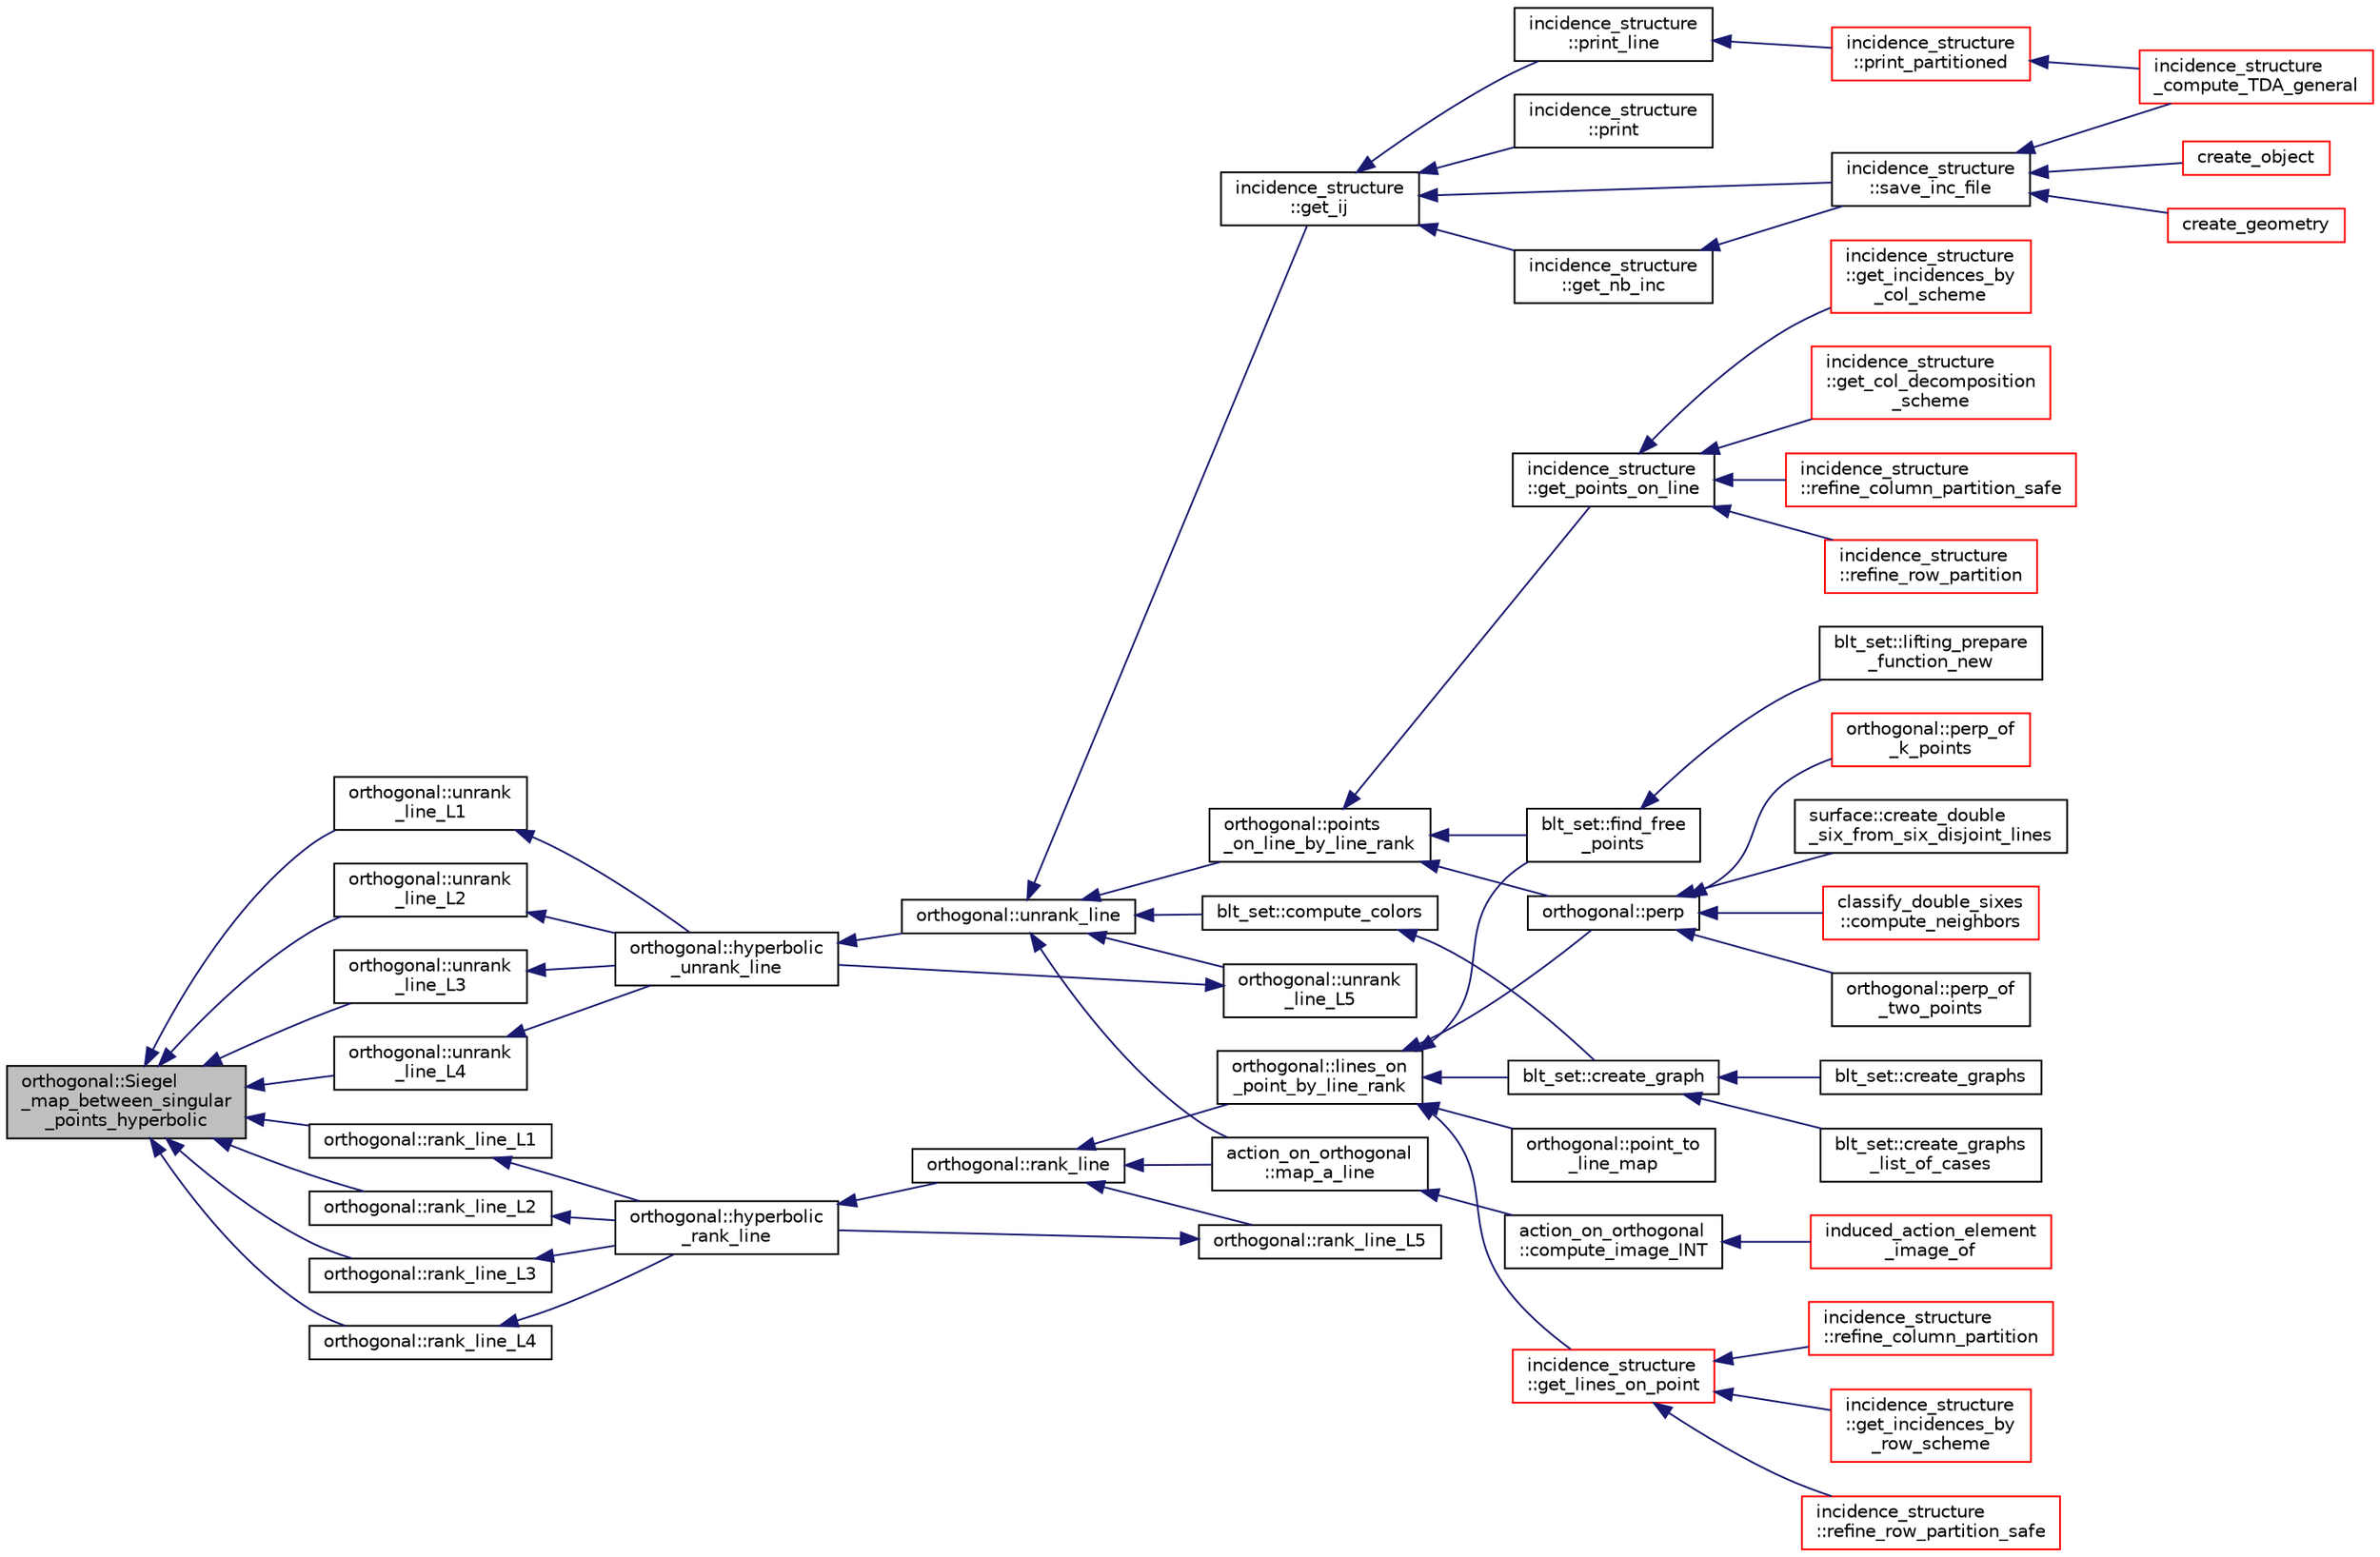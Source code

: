 digraph "orthogonal::Siegel_map_between_singular_points_hyperbolic"
{
  edge [fontname="Helvetica",fontsize="10",labelfontname="Helvetica",labelfontsize="10"];
  node [fontname="Helvetica",fontsize="10",shape=record];
  rankdir="LR";
  Node41446 [label="orthogonal::Siegel\l_map_between_singular\l_points_hyperbolic",height=0.2,width=0.4,color="black", fillcolor="grey75", style="filled", fontcolor="black"];
  Node41446 -> Node41447 [dir="back",color="midnightblue",fontsize="10",style="solid",fontname="Helvetica"];
  Node41447 [label="orthogonal::unrank\l_line_L1",height=0.2,width=0.4,color="black", fillcolor="white", style="filled",URL="$d7/daa/classorthogonal.html#aca204928ad9c6c2d9e9afe2ea5af6d60"];
  Node41447 -> Node41448 [dir="back",color="midnightblue",fontsize="10",style="solid",fontname="Helvetica"];
  Node41448 [label="orthogonal::hyperbolic\l_unrank_line",height=0.2,width=0.4,color="black", fillcolor="white", style="filled",URL="$d7/daa/classorthogonal.html#a94952194cdcc478feb676e97e2e272f2"];
  Node41448 -> Node41449 [dir="back",color="midnightblue",fontsize="10",style="solid",fontname="Helvetica"];
  Node41449 [label="orthogonal::unrank_line",height=0.2,width=0.4,color="black", fillcolor="white", style="filled",URL="$d7/daa/classorthogonal.html#a27fec576f6e11b80dd4503fa3cf7611e"];
  Node41449 -> Node41450 [dir="back",color="midnightblue",fontsize="10",style="solid",fontname="Helvetica"];
  Node41450 [label="blt_set::compute_colors",height=0.2,width=0.4,color="black", fillcolor="white", style="filled",URL="$d1/d3d/classblt__set.html#a6629b3a1a50c0f2736034abaea6f7d63"];
  Node41450 -> Node41451 [dir="back",color="midnightblue",fontsize="10",style="solid",fontname="Helvetica"];
  Node41451 [label="blt_set::create_graph",height=0.2,width=0.4,color="black", fillcolor="white", style="filled",URL="$d1/d3d/classblt__set.html#ae92249ece99ffbc92e93e49cd5d5dccf"];
  Node41451 -> Node41452 [dir="back",color="midnightblue",fontsize="10",style="solid",fontname="Helvetica"];
  Node41452 [label="blt_set::create_graphs",height=0.2,width=0.4,color="black", fillcolor="white", style="filled",URL="$d1/d3d/classblt__set.html#a3f1d4a8ed15875c47b327949f26a4533"];
  Node41451 -> Node41453 [dir="back",color="midnightblue",fontsize="10",style="solid",fontname="Helvetica"];
  Node41453 [label="blt_set::create_graphs\l_list_of_cases",height=0.2,width=0.4,color="black", fillcolor="white", style="filled",URL="$d1/d3d/classblt__set.html#a91ad531d4154bd887182dbd6121476f3"];
  Node41449 -> Node41454 [dir="back",color="midnightblue",fontsize="10",style="solid",fontname="Helvetica"];
  Node41454 [label="orthogonal::points\l_on_line_by_line_rank",height=0.2,width=0.4,color="black", fillcolor="white", style="filled",URL="$d7/daa/classorthogonal.html#aec3f511b69d0a28340f93d6f904c5daa"];
  Node41454 -> Node41455 [dir="back",color="midnightblue",fontsize="10",style="solid",fontname="Helvetica"];
  Node41455 [label="blt_set::find_free\l_points",height=0.2,width=0.4,color="black", fillcolor="white", style="filled",URL="$d1/d3d/classblt__set.html#a71f82dd3dc4a901ea2a0949d2f1af302"];
  Node41455 -> Node41456 [dir="back",color="midnightblue",fontsize="10",style="solid",fontname="Helvetica"];
  Node41456 [label="blt_set::lifting_prepare\l_function_new",height=0.2,width=0.4,color="black", fillcolor="white", style="filled",URL="$d1/d3d/classblt__set.html#a1314b7c0a3b78ba54c0f61a397d8afce"];
  Node41454 -> Node41457 [dir="back",color="midnightblue",fontsize="10",style="solid",fontname="Helvetica"];
  Node41457 [label="orthogonal::perp",height=0.2,width=0.4,color="black", fillcolor="white", style="filled",URL="$d7/daa/classorthogonal.html#ae80e0fa8d1e8caddb9afbb466e3d3189"];
  Node41457 -> Node41458 [dir="back",color="midnightblue",fontsize="10",style="solid",fontname="Helvetica"];
  Node41458 [label="orthogonal::perp_of\l_two_points",height=0.2,width=0.4,color="black", fillcolor="white", style="filled",URL="$d7/daa/classorthogonal.html#a6a05fef2e61ed508bff66d6728c58ec0"];
  Node41457 -> Node41459 [dir="back",color="midnightblue",fontsize="10",style="solid",fontname="Helvetica"];
  Node41459 [label="orthogonal::perp_of\l_k_points",height=0.2,width=0.4,color="red", fillcolor="white", style="filled",URL="$d7/daa/classorthogonal.html#a6a92a4680dc76bb289141fc5c765f5fb"];
  Node41457 -> Node41486 [dir="back",color="midnightblue",fontsize="10",style="solid",fontname="Helvetica"];
  Node41486 [label="surface::create_double\l_six_from_six_disjoint_lines",height=0.2,width=0.4,color="black", fillcolor="white", style="filled",URL="$d5/d88/classsurface.html#a4c44f0a33d709edee71537547880dd87"];
  Node41457 -> Node41487 [dir="back",color="midnightblue",fontsize="10",style="solid",fontname="Helvetica"];
  Node41487 [label="classify_double_sixes\l::compute_neighbors",height=0.2,width=0.4,color="red", fillcolor="white", style="filled",URL="$dd/d23/classclassify__double__sixes.html#a675e241052c36c58063ddcfc06d209b2"];
  Node41454 -> Node41488 [dir="back",color="midnightblue",fontsize="10",style="solid",fontname="Helvetica"];
  Node41488 [label="incidence_structure\l::get_points_on_line",height=0.2,width=0.4,color="black", fillcolor="white", style="filled",URL="$da/d8a/classincidence__structure.html#a1baf0d372125123bf55d27dacc720bda"];
  Node41488 -> Node41489 [dir="back",color="midnightblue",fontsize="10",style="solid",fontname="Helvetica"];
  Node41489 [label="incidence_structure\l::refine_column_partition_safe",height=0.2,width=0.4,color="red", fillcolor="white", style="filled",URL="$da/d8a/classincidence__structure.html#a958f8ddce2d53753adb1df588bf0e721"];
  Node41488 -> Node41507 [dir="back",color="midnightblue",fontsize="10",style="solid",fontname="Helvetica"];
  Node41507 [label="incidence_structure\l::refine_row_partition",height=0.2,width=0.4,color="red", fillcolor="white", style="filled",URL="$da/d8a/classincidence__structure.html#a6e1419be9f59e69fd83b44e6b11905ea"];
  Node41488 -> Node41512 [dir="back",color="midnightblue",fontsize="10",style="solid",fontname="Helvetica"];
  Node41512 [label="incidence_structure\l::get_incidences_by\l_col_scheme",height=0.2,width=0.4,color="red", fillcolor="white", style="filled",URL="$da/d8a/classincidence__structure.html#adacdd5e58318775f9d3049cbdf47c9ad"];
  Node41488 -> Node41516 [dir="back",color="midnightblue",fontsize="10",style="solid",fontname="Helvetica"];
  Node41516 [label="incidence_structure\l::get_col_decomposition\l_scheme",height=0.2,width=0.4,color="red", fillcolor="white", style="filled",URL="$da/d8a/classincidence__structure.html#a576b9add81a037a3d8f566ce28541673"];
  Node41449 -> Node41524 [dir="back",color="midnightblue",fontsize="10",style="solid",fontname="Helvetica"];
  Node41524 [label="orthogonal::unrank\l_line_L5",height=0.2,width=0.4,color="black", fillcolor="white", style="filled",URL="$d7/daa/classorthogonal.html#a64148a40b356447a00d985789ad74c82"];
  Node41524 -> Node41448 [dir="back",color="midnightblue",fontsize="10",style="solid",fontname="Helvetica"];
  Node41449 -> Node41525 [dir="back",color="midnightblue",fontsize="10",style="solid",fontname="Helvetica"];
  Node41525 [label="incidence_structure\l::get_ij",height=0.2,width=0.4,color="black", fillcolor="white", style="filled",URL="$da/d8a/classincidence__structure.html#a5ee9b327bdd0c2714cadff040a4c4678"];
  Node41525 -> Node41526 [dir="back",color="midnightblue",fontsize="10",style="solid",fontname="Helvetica"];
  Node41526 [label="incidence_structure\l::get_nb_inc",height=0.2,width=0.4,color="black", fillcolor="white", style="filled",URL="$da/d8a/classincidence__structure.html#acdc1d5ce64ece8aefa6bcc7656ed932c"];
  Node41526 -> Node41527 [dir="back",color="midnightblue",fontsize="10",style="solid",fontname="Helvetica"];
  Node41527 [label="incidence_structure\l::save_inc_file",height=0.2,width=0.4,color="black", fillcolor="white", style="filled",URL="$da/d8a/classincidence__structure.html#a4fd15671d6a99a4cae34a24e3c0b7705"];
  Node41527 -> Node41528 [dir="back",color="midnightblue",fontsize="10",style="solid",fontname="Helvetica"];
  Node41528 [label="create_object",height=0.2,width=0.4,color="red", fillcolor="white", style="filled",URL="$de/d10/hamming_8_c.html#a290a0a0fa4965131997904ad9fe1840b"];
  Node41527 -> Node41530 [dir="back",color="midnightblue",fontsize="10",style="solid",fontname="Helvetica"];
  Node41530 [label="create_geometry",height=0.2,width=0.4,color="red", fillcolor="white", style="filled",URL="$de/d10/hamming_8_c.html#abb255fb19bad84799f04dcf4ffddb57b"];
  Node41527 -> Node41521 [dir="back",color="midnightblue",fontsize="10",style="solid",fontname="Helvetica"];
  Node41521 [label="incidence_structure\l_compute_TDA_general",height=0.2,width=0.4,color="red", fillcolor="white", style="filled",URL="$df/d74/tl__geometry_8h.html#a21ab759f6e646f3fe703c17f39361448"];
  Node41525 -> Node41527 [dir="back",color="midnightblue",fontsize="10",style="solid",fontname="Helvetica"];
  Node41525 -> Node41531 [dir="back",color="midnightblue",fontsize="10",style="solid",fontname="Helvetica"];
  Node41531 [label="incidence_structure\l::print",height=0.2,width=0.4,color="black", fillcolor="white", style="filled",URL="$da/d8a/classincidence__structure.html#a3f2a71302ef03e37de0654794e2a2c1a"];
  Node41525 -> Node41532 [dir="back",color="midnightblue",fontsize="10",style="solid",fontname="Helvetica"];
  Node41532 [label="incidence_structure\l::print_line",height=0.2,width=0.4,color="black", fillcolor="white", style="filled",URL="$da/d8a/classincidence__structure.html#ae76fdf2cf39ba776ed86b0b910d7746a"];
  Node41532 -> Node41533 [dir="back",color="midnightblue",fontsize="10",style="solid",fontname="Helvetica"];
  Node41533 [label="incidence_structure\l::print_partitioned",height=0.2,width=0.4,color="red", fillcolor="white", style="filled",URL="$da/d8a/classincidence__structure.html#a9e18878f5cc9dbeca4806bd5aab5b054"];
  Node41533 -> Node41521 [dir="back",color="midnightblue",fontsize="10",style="solid",fontname="Helvetica"];
  Node41449 -> Node41534 [dir="back",color="midnightblue",fontsize="10",style="solid",fontname="Helvetica"];
  Node41534 [label="action_on_orthogonal\l::map_a_line",height=0.2,width=0.4,color="black", fillcolor="white", style="filled",URL="$dc/d87/classaction__on__orthogonal.html#ac7e41a4bbc9e0f2813f2f7030f3ed177"];
  Node41534 -> Node41535 [dir="back",color="midnightblue",fontsize="10",style="solid",fontname="Helvetica"];
  Node41535 [label="action_on_orthogonal\l::compute_image_INT",height=0.2,width=0.4,color="black", fillcolor="white", style="filled",URL="$dc/d87/classaction__on__orthogonal.html#a53cee5a150163f7614151b9cd1fc06f3"];
  Node41535 -> Node41536 [dir="back",color="midnightblue",fontsize="10",style="solid",fontname="Helvetica"];
  Node41536 [label="induced_action_element\l_image_of",height=0.2,width=0.4,color="red", fillcolor="white", style="filled",URL="$d3/d27/interface_8_c.html#a821850d6c3988dd122de0489cd36f0f0"];
  Node41446 -> Node41736 [dir="back",color="midnightblue",fontsize="10",style="solid",fontname="Helvetica"];
  Node41736 [label="orthogonal::rank_line_L1",height=0.2,width=0.4,color="black", fillcolor="white", style="filled",URL="$d7/daa/classorthogonal.html#a2d89d504dee5256f035591c1cb64e129"];
  Node41736 -> Node41737 [dir="back",color="midnightblue",fontsize="10",style="solid",fontname="Helvetica"];
  Node41737 [label="orthogonal::hyperbolic\l_rank_line",height=0.2,width=0.4,color="black", fillcolor="white", style="filled",URL="$d7/daa/classorthogonal.html#a2810f9a6851f445b03fdbfe2a888e9f5"];
  Node41737 -> Node41738 [dir="back",color="midnightblue",fontsize="10",style="solid",fontname="Helvetica"];
  Node41738 [label="orthogonal::rank_line",height=0.2,width=0.4,color="black", fillcolor="white", style="filled",URL="$d7/daa/classorthogonal.html#a5e1b5a3eb76840f425e71f25dabcd470"];
  Node41738 -> Node41739 [dir="back",color="midnightblue",fontsize="10",style="solid",fontname="Helvetica"];
  Node41739 [label="orthogonal::lines_on\l_point_by_line_rank",height=0.2,width=0.4,color="black", fillcolor="white", style="filled",URL="$d7/daa/classorthogonal.html#adc21874b6da3cd3585c704994fb538aa"];
  Node41739 -> Node41451 [dir="back",color="midnightblue",fontsize="10",style="solid",fontname="Helvetica"];
  Node41739 -> Node41455 [dir="back",color="midnightblue",fontsize="10",style="solid",fontname="Helvetica"];
  Node41739 -> Node41740 [dir="back",color="midnightblue",fontsize="10",style="solid",fontname="Helvetica"];
  Node41740 [label="orthogonal::point_to\l_line_map",height=0.2,width=0.4,color="black", fillcolor="white", style="filled",URL="$d7/daa/classorthogonal.html#a1eae48671390d1c251303be93b45f9e4"];
  Node41739 -> Node41457 [dir="back",color="midnightblue",fontsize="10",style="solid",fontname="Helvetica"];
  Node41739 -> Node41741 [dir="back",color="midnightblue",fontsize="10",style="solid",fontname="Helvetica"];
  Node41741 [label="incidence_structure\l::get_lines_on_point",height=0.2,width=0.4,color="red", fillcolor="white", style="filled",URL="$da/d8a/classincidence__structure.html#a09148fd9478525b4a65c8e44833d1861"];
  Node41741 -> Node41742 [dir="back",color="midnightblue",fontsize="10",style="solid",fontname="Helvetica"];
  Node41742 [label="incidence_structure\l::refine_row_partition_safe",height=0.2,width=0.4,color="red", fillcolor="white", style="filled",URL="$da/d8a/classincidence__structure.html#ae84b2dc0f1a0cd1f9acfadcae21e3745"];
  Node41741 -> Node41747 [dir="back",color="midnightblue",fontsize="10",style="solid",fontname="Helvetica"];
  Node41747 [label="incidence_structure\l::refine_column_partition",height=0.2,width=0.4,color="red", fillcolor="white", style="filled",URL="$da/d8a/classincidence__structure.html#ac262f307c1531d67496129dc7890cda4"];
  Node41741 -> Node41748 [dir="back",color="midnightblue",fontsize="10",style="solid",fontname="Helvetica"];
  Node41748 [label="incidence_structure\l::get_incidences_by\l_row_scheme",height=0.2,width=0.4,color="red", fillcolor="white", style="filled",URL="$da/d8a/classincidence__structure.html#addab249e03244133841bd793389c792c"];
  Node41738 -> Node41759 [dir="back",color="midnightblue",fontsize="10",style="solid",fontname="Helvetica"];
  Node41759 [label="orthogonal::rank_line_L5",height=0.2,width=0.4,color="black", fillcolor="white", style="filled",URL="$d7/daa/classorthogonal.html#a80bcc065004ef76b70cef437fff6f54c"];
  Node41759 -> Node41737 [dir="back",color="midnightblue",fontsize="10",style="solid",fontname="Helvetica"];
  Node41738 -> Node41534 [dir="back",color="midnightblue",fontsize="10",style="solid",fontname="Helvetica"];
  Node41446 -> Node41760 [dir="back",color="midnightblue",fontsize="10",style="solid",fontname="Helvetica"];
  Node41760 [label="orthogonal::unrank\l_line_L2",height=0.2,width=0.4,color="black", fillcolor="white", style="filled",URL="$d7/daa/classorthogonal.html#abb7883ab6e8726606f8b82094d1181a5"];
  Node41760 -> Node41448 [dir="back",color="midnightblue",fontsize="10",style="solid",fontname="Helvetica"];
  Node41446 -> Node41761 [dir="back",color="midnightblue",fontsize="10",style="solid",fontname="Helvetica"];
  Node41761 [label="orthogonal::rank_line_L2",height=0.2,width=0.4,color="black", fillcolor="white", style="filled",URL="$d7/daa/classorthogonal.html#abd9adb280933c973c9288e2764f72256"];
  Node41761 -> Node41737 [dir="back",color="midnightblue",fontsize="10",style="solid",fontname="Helvetica"];
  Node41446 -> Node41762 [dir="back",color="midnightblue",fontsize="10",style="solid",fontname="Helvetica"];
  Node41762 [label="orthogonal::unrank\l_line_L3",height=0.2,width=0.4,color="black", fillcolor="white", style="filled",URL="$d7/daa/classorthogonal.html#a3546eded4c93131b31df43de26a08991"];
  Node41762 -> Node41448 [dir="back",color="midnightblue",fontsize="10",style="solid",fontname="Helvetica"];
  Node41446 -> Node41763 [dir="back",color="midnightblue",fontsize="10",style="solid",fontname="Helvetica"];
  Node41763 [label="orthogonal::rank_line_L3",height=0.2,width=0.4,color="black", fillcolor="white", style="filled",URL="$d7/daa/classorthogonal.html#a45ebd133d98a13f8c10e1ff0310874a9"];
  Node41763 -> Node41737 [dir="back",color="midnightblue",fontsize="10",style="solid",fontname="Helvetica"];
  Node41446 -> Node41764 [dir="back",color="midnightblue",fontsize="10",style="solid",fontname="Helvetica"];
  Node41764 [label="orthogonal::unrank\l_line_L4",height=0.2,width=0.4,color="black", fillcolor="white", style="filled",URL="$d7/daa/classorthogonal.html#ab207c36ebccd5b91981d678a56ffd9eb"];
  Node41764 -> Node41448 [dir="back",color="midnightblue",fontsize="10",style="solid",fontname="Helvetica"];
  Node41446 -> Node41765 [dir="back",color="midnightblue",fontsize="10",style="solid",fontname="Helvetica"];
  Node41765 [label="orthogonal::rank_line_L4",height=0.2,width=0.4,color="black", fillcolor="white", style="filled",URL="$d7/daa/classorthogonal.html#a80dc34bc12588a8b6e70cf00cd9558a6"];
  Node41765 -> Node41737 [dir="back",color="midnightblue",fontsize="10",style="solid",fontname="Helvetica"];
}
